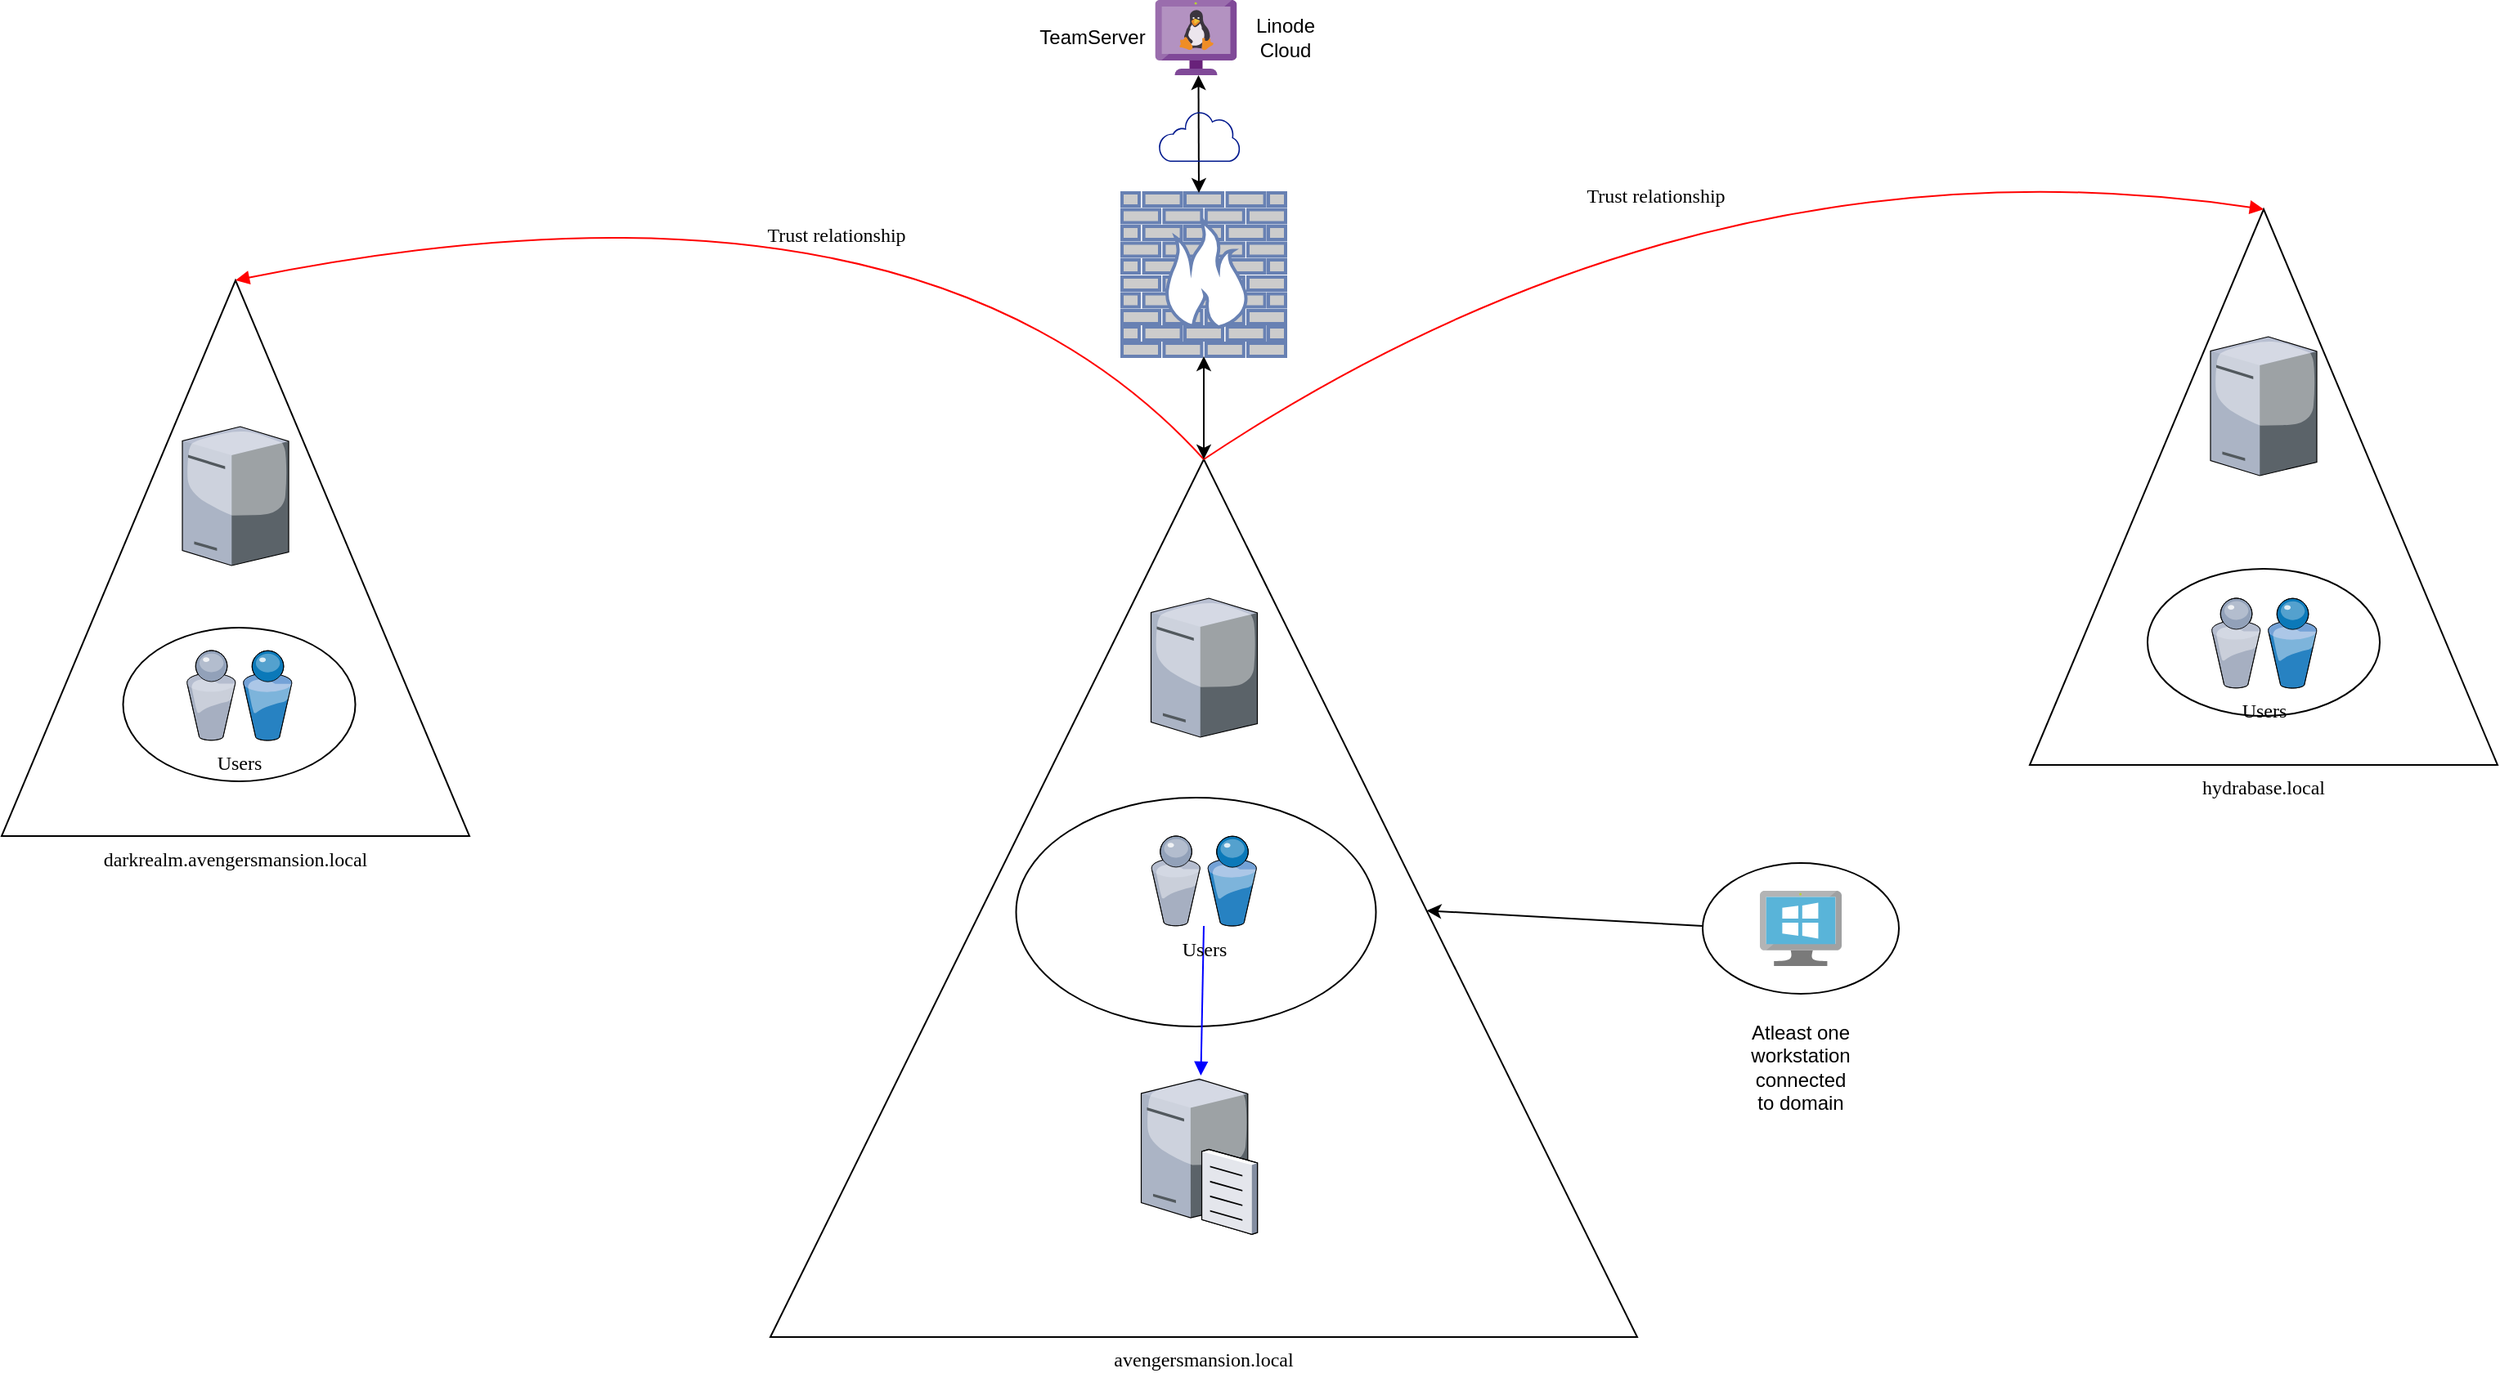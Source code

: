 <mxfile version="20.6.2" type="github">
  <diagram name="Page-1" id="822b0af5-4adb-64df-f703-e8dfc1f81529">
    <mxGraphModel dx="1666" dy="946" grid="1" gridSize="10" guides="1" tooltips="1" connect="1" arrows="1" fold="1" page="1" pageScale="1" pageWidth="1100" pageHeight="850" background="none" math="0" shadow="0">
      <root>
        <mxCell id="0" />
        <mxCell id="1" parent="0" />
        <mxCell id="3cH5R70fnghZpc7tB1yR-16" value="" style="ellipse;whiteSpace=wrap;html=1;" vertex="1" parent="1">
          <mxGeometry x="1400" y="560" width="120" height="80" as="geometry" />
        </mxCell>
        <mxCell id="7d933b09d9755ecc-14" value="avengersmansion.local" style="triangle;whiteSpace=wrap;html=1;rounded=0;shadow=0;comic=0;strokeWidth=1;fontFamily=Verdana;direction=north;labelPosition=center;verticalLabelPosition=bottom;align=center;verticalAlign=top;" parent="1" vertex="1">
          <mxGeometry x="830" y="313" width="530" height="537" as="geometry" />
        </mxCell>
        <mxCell id="7d933b09d9755ecc-12" value="darkrealm.avengersmansion.local" style="triangle;whiteSpace=wrap;html=1;rounded=0;shadow=0;comic=0;strokeWidth=1;fontFamily=Verdana;direction=north;labelPosition=center;verticalLabelPosition=bottom;align=center;verticalAlign=top;" parent="1" vertex="1">
          <mxGeometry x="360" y="203.5" width="286" height="340" as="geometry" />
        </mxCell>
        <mxCell id="7d933b09d9755ecc-13" value="" style="ellipse;whiteSpace=wrap;html=1;rounded=0;shadow=0;comic=0;strokeWidth=1;fontFamily=Verdana;" parent="1" vertex="1">
          <mxGeometry x="434.25" y="416" width="142" height="94" as="geometry" />
        </mxCell>
        <mxCell id="7d933b09d9755ecc-5" value="" style="verticalLabelPosition=bottom;aspect=fixed;html=1;verticalAlign=top;strokeColor=none;shape=mxgraph.citrix.file_server;rounded=0;shadow=0;comic=0;fontFamily=Verdana;" parent="1" vertex="1">
          <mxGeometry x="1056.75" y="690" width="71" height="97" as="geometry" />
        </mxCell>
        <mxCell id="7d933b09d9755ecc-6" value="Users" style="verticalLabelPosition=bottom;aspect=fixed;html=1;verticalAlign=top;strokeColor=none;shape=mxgraph.citrix.users;rounded=0;shadow=0;comic=0;fontFamily=Verdana;" parent="1" vertex="1">
          <mxGeometry x="473" y="430" width="64.5" height="55" as="geometry" />
        </mxCell>
        <mxCell id="7d933b09d9755ecc-9" value="" style="verticalLabelPosition=bottom;aspect=fixed;html=1;verticalAlign=top;strokeColor=none;shape=mxgraph.citrix.tower_server;rounded=0;shadow=0;comic=0;fontFamily=Verdana;" parent="1" vertex="1">
          <mxGeometry x="470.5" y="293" width="65" height="85" as="geometry" />
        </mxCell>
        <mxCell id="7d933b09d9755ecc-15" value="" style="ellipse;whiteSpace=wrap;html=1;rounded=0;shadow=0;comic=0;strokeWidth=1;fontFamily=Verdana;" parent="1" vertex="1">
          <mxGeometry x="980.25" y="520" width="220" height="140" as="geometry" />
        </mxCell>
        <mxCell id="7d933b09d9755ecc-17" value="" style="verticalLabelPosition=bottom;aspect=fixed;html=1;verticalAlign=top;strokeColor=none;shape=mxgraph.citrix.tower_server;rounded=0;shadow=0;comic=0;fontFamily=Verdana;" parent="1" vertex="1">
          <mxGeometry x="1062.75" y="398" width="65" height="85" as="geometry" />
        </mxCell>
        <mxCell id="7d933b09d9755ecc-18" value="hydrabase.local" style="triangle;whiteSpace=wrap;html=1;rounded=0;shadow=0;comic=0;strokeWidth=1;fontFamily=Verdana;direction=north;labelPosition=center;verticalLabelPosition=bottom;align=center;verticalAlign=top;" parent="1" vertex="1">
          <mxGeometry x="1600" y="160" width="286" height="340" as="geometry" />
        </mxCell>
        <mxCell id="7d933b09d9755ecc-19" value="" style="ellipse;whiteSpace=wrap;html=1;rounded=0;shadow=0;comic=0;strokeWidth=1;fontFamily=Verdana;" parent="1" vertex="1">
          <mxGeometry x="1672" y="380" width="142" height="90" as="geometry" />
        </mxCell>
        <mxCell id="7d933b09d9755ecc-20" value="Users" style="verticalLabelPosition=bottom;aspect=fixed;html=1;verticalAlign=top;strokeColor=none;shape=mxgraph.citrix.users;rounded=0;shadow=0;comic=0;fontFamily=Verdana;" parent="1" vertex="1">
          <mxGeometry x="1711" y="398" width="64.5" height="55" as="geometry" />
        </mxCell>
        <mxCell id="7d933b09d9755ecc-21" value="" style="verticalLabelPosition=bottom;aspect=fixed;html=1;verticalAlign=top;strokeColor=none;shape=mxgraph.citrix.tower_server;rounded=0;shadow=0;comic=0;fontFamily=Verdana;" parent="1" vertex="1">
          <mxGeometry x="1710.5" y="238" width="65" height="85" as="geometry" />
        </mxCell>
        <mxCell id="7d933b09d9755ecc-24" style="edgeStyle=none;rounded=0;html=1;exitX=0.5;exitY=1;labelBackgroundColor=none;startArrow=none;startFill=0;endArrow=block;endFill=1;strokeColor=#0000FF;strokeWidth=1;fontFamily=Verdana;fontSize=12;fontColor=#000000;" parent="1" source="7d933b09d9755ecc-16" target="7d933b09d9755ecc-5" edge="1">
          <mxGeometry relative="1" as="geometry" />
        </mxCell>
        <mxCell id="7d933b09d9755ecc-25" value="Trust relationship" style="html=1;labelBackgroundColor=none;startArrow=none;startFill=0;endArrow=block;endFill=1;strokeColor=#FF0000;strokeWidth=1;fontFamily=Verdana;fontSize=12;entryX=1;entryY=0.5;curved=1;exitX=1;exitY=0.5;exitDx=0;exitDy=0;" parent="1" target="7d933b09d9755ecc-18" edge="1" source="7d933b09d9755ecc-14">
          <mxGeometry x="-0.106" y="-19" relative="1" as="geometry">
            <mxPoint x="1095" y="250" as="sourcePoint" />
            <mxPoint x="1530" y="240" as="targetPoint" />
            <Array as="points">
              <mxPoint x="1400" y="110" />
            </Array>
            <mxPoint as="offset" />
          </mxGeometry>
        </mxCell>
        <mxCell id="7d933b09d9755ecc-26" value="Trust relationship" style="html=1;entryX=1;entryY=0.5;labelBackgroundColor=none;startArrow=none;startFill=0;endArrow=block;endFill=1;strokeColor=#FF0000;strokeWidth=1;fontFamily=Verdana;fontSize=12;curved=1;exitX=1;exitY=0.5;exitDx=0;exitDy=0;" parent="1" target="7d933b09d9755ecc-12" edge="1" source="7d933b09d9755ecc-14">
          <mxGeometry x="-0.064" y="45" relative="1" as="geometry">
            <mxPoint x="1095" y="230" as="sourcePoint" />
            <Array as="points">
              <mxPoint x="920" y="120" />
            </Array>
            <mxPoint as="offset" />
          </mxGeometry>
        </mxCell>
        <mxCell id="3cH5R70fnghZpc7tB1yR-2" value="TeamServer" style="text;html=1;strokeColor=none;fillColor=none;align=center;verticalAlign=middle;whiteSpace=wrap;rounded=0;" vertex="1" parent="1">
          <mxGeometry x="996.75" y="40" width="60" height="30" as="geometry" />
        </mxCell>
        <mxCell id="3cH5R70fnghZpc7tB1yR-3" value="" style="fontColor=#0066CC;verticalAlign=top;verticalLabelPosition=bottom;labelPosition=center;align=center;html=1;outlineConnect=0;fillColor=#CCCCCC;strokeColor=#6881B3;gradientColor=none;gradientDirection=north;strokeWidth=2;shape=mxgraph.networks.firewall;" vertex="1" parent="1">
          <mxGeometry x="1045" y="150" width="100" height="100" as="geometry" />
        </mxCell>
        <mxCell id="7d933b09d9755ecc-16" value="Users" style="verticalLabelPosition=bottom;aspect=fixed;html=1;verticalAlign=top;strokeColor=none;shape=mxgraph.citrix.users;rounded=0;shadow=0;comic=0;fontFamily=Verdana;" parent="1" vertex="1">
          <mxGeometry x="1062.75" y="543.5" width="64.5" height="55" as="geometry" />
        </mxCell>
        <mxCell id="3cH5R70fnghZpc7tB1yR-4" value="" style="edgeStyle=none;rounded=0;html=1;exitX=0.5;exitY=1;labelBackgroundColor=none;startArrow=none;startFill=0;endArrow=none;endFill=1;strokeColor=#0000FF;strokeWidth=1;fontFamily=Verdana;fontSize=12;fontColor=#000000;" edge="1" parent="1" source="7d933b09d9755ecc-15">
          <mxGeometry relative="1" as="geometry">
            <mxPoint x="1089" y="580" as="sourcePoint" />
            <mxPoint x="1090" y="660" as="targetPoint" />
          </mxGeometry>
        </mxCell>
        <mxCell id="3cH5R70fnghZpc7tB1yR-6" value="" style="endArrow=classic;startArrow=classic;html=1;rounded=0;exitX=1;exitY=0.5;exitDx=0;exitDy=0;entryX=0.5;entryY=1;entryDx=0;entryDy=0;entryPerimeter=0;" edge="1" parent="1" source="7d933b09d9755ecc-14" target="3cH5R70fnghZpc7tB1yR-3">
          <mxGeometry width="50" height="50" relative="1" as="geometry">
            <mxPoint x="1056.75" y="300" as="sourcePoint" />
            <mxPoint x="1106.75" y="250" as="targetPoint" />
          </mxGeometry>
        </mxCell>
        <mxCell id="3cH5R70fnghZpc7tB1yR-7" value="" style="endArrow=classic;startArrow=classic;html=1;rounded=0;" edge="1" parent="1">
          <mxGeometry width="50" height="50" relative="1" as="geometry">
            <mxPoint x="1092" y="150" as="sourcePoint" />
            <mxPoint x="1091.75" y="78" as="targetPoint" />
          </mxGeometry>
        </mxCell>
        <mxCell id="3cH5R70fnghZpc7tB1yR-9" value="Linode Cloud" style="text;html=1;strokeColor=none;fillColor=none;align=center;verticalAlign=middle;whiteSpace=wrap;rounded=0;" vertex="1" parent="1">
          <mxGeometry x="1115.25" y="40" width="60" height="30" as="geometry" />
        </mxCell>
        <mxCell id="3cH5R70fnghZpc7tB1yR-10" value="" style="sketch=0;aspect=fixed;html=1;points=[];align=center;image;fontSize=12;image=img/lib/mscae/VM_Linux_Non_Azure.svg;" vertex="1" parent="1">
          <mxGeometry x="1065.25" y="32" width="50" height="46" as="geometry" />
        </mxCell>
        <mxCell id="3cH5R70fnghZpc7tB1yR-11" value="" style="sketch=0;aspect=fixed;pointerEvents=1;shadow=0;dashed=0;html=1;strokeColor=none;labelPosition=center;verticalLabelPosition=bottom;verticalAlign=top;align=center;fillColor=#00188D;shape=mxgraph.mscae.enterprise.internet_hollow" vertex="1" parent="1">
          <mxGeometry x="1067.25" y="100" width="50" height="31" as="geometry" />
        </mxCell>
        <mxCell id="3cH5R70fnghZpc7tB1yR-13" value="" style="sketch=0;aspect=fixed;html=1;points=[];align=center;image;fontSize=12;image=img/lib/mscae/VirtualMachineWindows.svg;" vertex="1" parent="1">
          <mxGeometry x="1435" y="577" width="50" height="46" as="geometry" />
        </mxCell>
        <mxCell id="3cH5R70fnghZpc7tB1yR-18" value="" style="endArrow=classic;html=1;rounded=0;" edge="1" parent="1" target="7d933b09d9755ecc-14">
          <mxGeometry width="50" height="50" relative="1" as="geometry">
            <mxPoint x="1400" y="598.5" as="sourcePoint" />
            <mxPoint x="1450" y="548.5" as="targetPoint" />
          </mxGeometry>
        </mxCell>
        <mxCell id="3cH5R70fnghZpc7tB1yR-19" value="Atleast one workstation connected to domain" style="text;html=1;strokeColor=none;fillColor=none;align=center;verticalAlign=middle;whiteSpace=wrap;rounded=0;" vertex="1" parent="1">
          <mxGeometry x="1430" y="670" width="60" height="30" as="geometry" />
        </mxCell>
      </root>
    </mxGraphModel>
  </diagram>
</mxfile>
